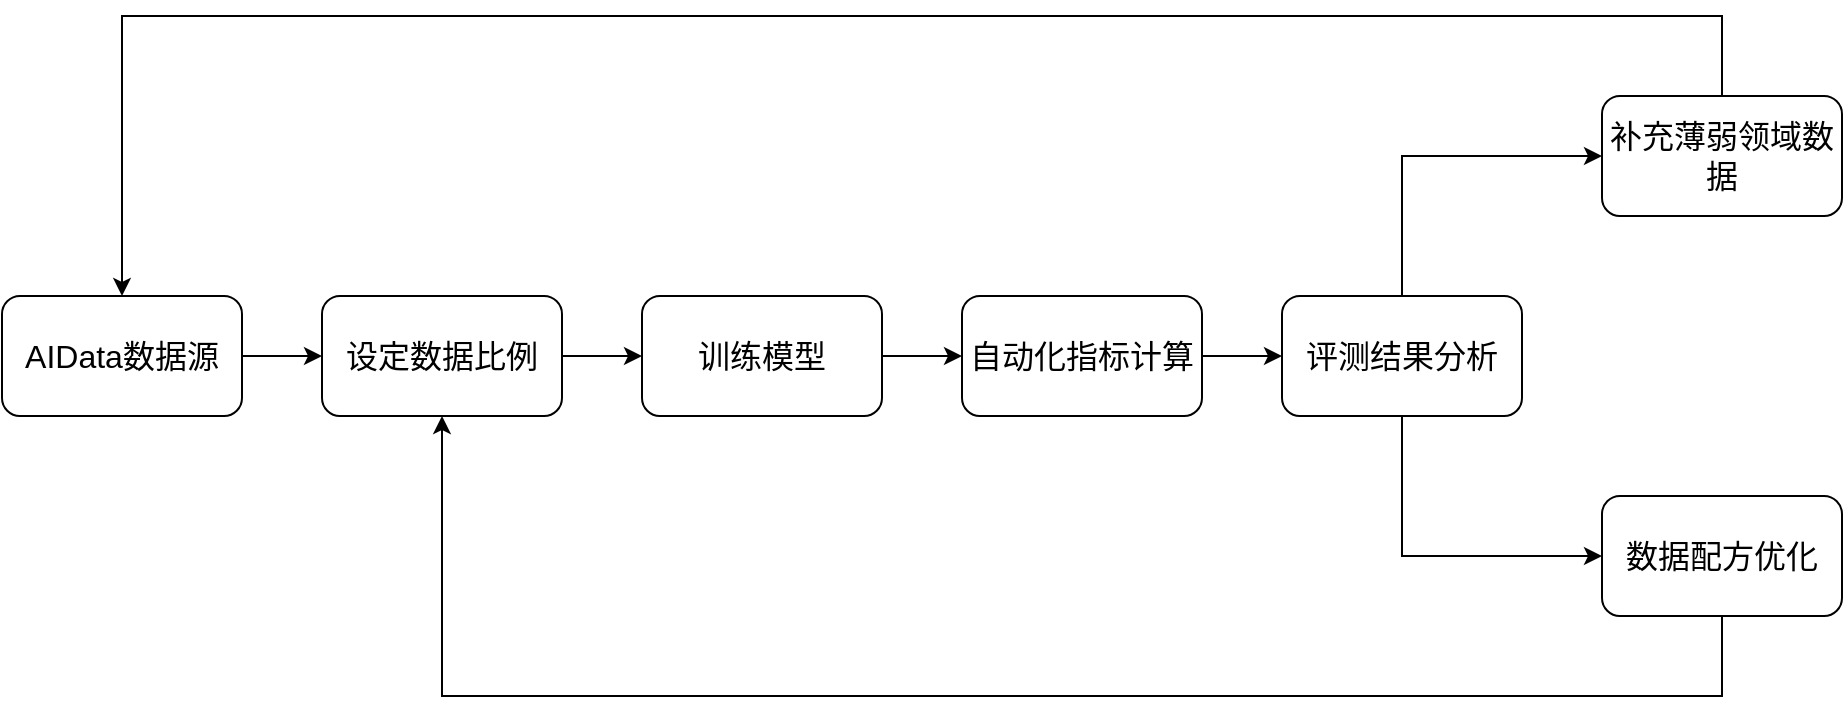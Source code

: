 <mxfile version="26.2.3">
  <diagram name="第 1 页" id="GM00OTjqs9OvvqSmzh-0">
    <mxGraphModel dx="2063" dy="705" grid="1" gridSize="10" guides="1" tooltips="1" connect="1" arrows="1" fold="1" page="1" pageScale="1" pageWidth="827" pageHeight="1169" math="0" shadow="0">
      <root>
        <mxCell id="0" />
        <mxCell id="1" parent="0" />
        <mxCell id="-XIXAdpVKstCxnmC-5fp-11" style="edgeStyle=orthogonalEdgeStyle;rounded=0;orthogonalLoop=1;jettySize=auto;html=1;exitX=1;exitY=0.5;exitDx=0;exitDy=0;entryX=0;entryY=0.5;entryDx=0;entryDy=0;" parent="1" source="OP9GRv05zd8Qq3lB0aVC-1" target="XO_zJswePq4c_CVxiwiD-2" edge="1">
          <mxGeometry relative="1" as="geometry" />
        </mxCell>
        <mxCell id="OP9GRv05zd8Qq3lB0aVC-1" value="&lt;font style=&quot;font-size: 16px;&quot;&gt;AIData数据源&lt;/font&gt;" style="rounded=1;whiteSpace=wrap;html=1;" parent="1" vertex="1">
          <mxGeometry x="-120" y="260" width="120" height="60" as="geometry" />
        </mxCell>
        <mxCell id="-XIXAdpVKstCxnmC-5fp-12" style="edgeStyle=orthogonalEdgeStyle;rounded=0;orthogonalLoop=1;jettySize=auto;html=1;exitX=1;exitY=0.5;exitDx=0;exitDy=0;entryX=0;entryY=0.5;entryDx=0;entryDy=0;" parent="1" source="XO_zJswePq4c_CVxiwiD-2" target="XO_zJswePq4c_CVxiwiD-4" edge="1">
          <mxGeometry relative="1" as="geometry" />
        </mxCell>
        <mxCell id="XO_zJswePq4c_CVxiwiD-2" value="&lt;font style=&quot;font-size: 16px;&quot;&gt;设定数据比例&lt;/font&gt;" style="rounded=1;whiteSpace=wrap;html=1;" parent="1" vertex="1">
          <mxGeometry x="40" y="260" width="120" height="60" as="geometry" />
        </mxCell>
        <mxCell id="-XIXAdpVKstCxnmC-5fp-13" style="edgeStyle=orthogonalEdgeStyle;rounded=0;orthogonalLoop=1;jettySize=auto;html=1;exitX=1;exitY=0.5;exitDx=0;exitDy=0;entryX=0;entryY=0.5;entryDx=0;entryDy=0;" parent="1" source="XO_zJswePq4c_CVxiwiD-4" target="XO_zJswePq4c_CVxiwiD-6" edge="1">
          <mxGeometry relative="1" as="geometry" />
        </mxCell>
        <mxCell id="XO_zJswePq4c_CVxiwiD-4" value="&lt;font style=&quot;font-size: 16px;&quot;&gt;训练模型&lt;/font&gt;" style="rounded=1;whiteSpace=wrap;html=1;" parent="1" vertex="1">
          <mxGeometry x="200" y="260" width="120" height="60" as="geometry" />
        </mxCell>
        <mxCell id="-XIXAdpVKstCxnmC-5fp-14" style="edgeStyle=orthogonalEdgeStyle;rounded=0;orthogonalLoop=1;jettySize=auto;html=1;entryX=0;entryY=0.5;entryDx=0;entryDy=0;" parent="1" source="XO_zJswePq4c_CVxiwiD-6" target="-XIXAdpVKstCxnmC-5fp-1" edge="1">
          <mxGeometry relative="1" as="geometry" />
        </mxCell>
        <mxCell id="XO_zJswePq4c_CVxiwiD-6" value="&lt;font style=&quot;font-size: 16px;&quot;&gt;自动化指标计算&lt;/font&gt;" style="rounded=1;whiteSpace=wrap;html=1;" parent="1" vertex="1">
          <mxGeometry x="360" y="260" width="120" height="60" as="geometry" />
        </mxCell>
        <mxCell id="-XIXAdpVKstCxnmC-5fp-17" style="edgeStyle=orthogonalEdgeStyle;rounded=0;orthogonalLoop=1;jettySize=auto;html=1;exitX=0.5;exitY=0;exitDx=0;exitDy=0;entryX=0;entryY=0.5;entryDx=0;entryDy=0;" parent="1" source="-XIXAdpVKstCxnmC-5fp-1" target="-XIXAdpVKstCxnmC-5fp-6" edge="1">
          <mxGeometry relative="1" as="geometry" />
        </mxCell>
        <mxCell id="-XIXAdpVKstCxnmC-5fp-19" style="edgeStyle=orthogonalEdgeStyle;rounded=0;orthogonalLoop=1;jettySize=auto;html=1;entryX=0;entryY=0.5;entryDx=0;entryDy=0;" parent="1" source="-XIXAdpVKstCxnmC-5fp-1" target="-XIXAdpVKstCxnmC-5fp-3" edge="1">
          <mxGeometry relative="1" as="geometry">
            <Array as="points">
              <mxPoint x="580" y="390" />
            </Array>
          </mxGeometry>
        </mxCell>
        <mxCell id="-XIXAdpVKstCxnmC-5fp-1" value="&lt;font style=&quot;font-size: 16px;&quot;&gt;评测结果分析&lt;/font&gt;" style="rounded=1;whiteSpace=wrap;html=1;" parent="1" vertex="1">
          <mxGeometry x="520" y="260" width="120" height="60" as="geometry" />
        </mxCell>
        <mxCell id="-XIXAdpVKstCxnmC-5fp-20" style="edgeStyle=orthogonalEdgeStyle;rounded=0;orthogonalLoop=1;jettySize=auto;html=1;" parent="1" edge="1">
          <mxGeometry relative="1" as="geometry">
            <mxPoint x="740" y="410" as="sourcePoint" />
            <mxPoint x="100" y="320" as="targetPoint" />
            <Array as="points">
              <mxPoint x="740" y="460" />
              <mxPoint x="100" y="460" />
            </Array>
          </mxGeometry>
        </mxCell>
        <mxCell id="-XIXAdpVKstCxnmC-5fp-3" value="&lt;font style=&quot;font-size: 16px;&quot;&gt;数据配方优化&lt;/font&gt;" style="rounded=1;whiteSpace=wrap;html=1;" parent="1" vertex="1">
          <mxGeometry x="680" y="360" width="120" height="60" as="geometry" />
        </mxCell>
        <mxCell id="-XIXAdpVKstCxnmC-5fp-21" style="edgeStyle=orthogonalEdgeStyle;rounded=0;orthogonalLoop=1;jettySize=auto;html=1;entryX=0.5;entryY=0;entryDx=0;entryDy=0;exitX=0.5;exitY=0;exitDx=0;exitDy=0;" parent="1" source="-XIXAdpVKstCxnmC-5fp-6" target="OP9GRv05zd8Qq3lB0aVC-1" edge="1">
          <mxGeometry relative="1" as="geometry">
            <mxPoint x="690" y="120" as="sourcePoint" />
            <mxPoint x="-50" y="190" as="targetPoint" />
            <Array as="points">
              <mxPoint x="740" y="120" />
              <mxPoint x="-60" y="120" />
            </Array>
          </mxGeometry>
        </mxCell>
        <mxCell id="-XIXAdpVKstCxnmC-5fp-6" value="&lt;span style=&quot;background-color: transparent; color: light-dark(rgb(0, 0, 0), rgb(255, 255, 255));&quot;&gt;&lt;font style=&quot;font-size: 16px;&quot;&gt;补充薄弱领域数据&lt;/font&gt;&lt;/span&gt;" style="rounded=1;whiteSpace=wrap;html=1;" parent="1" vertex="1">
          <mxGeometry x="680" y="160" width="120" height="60" as="geometry" />
        </mxCell>
      </root>
    </mxGraphModel>
  </diagram>
</mxfile>
